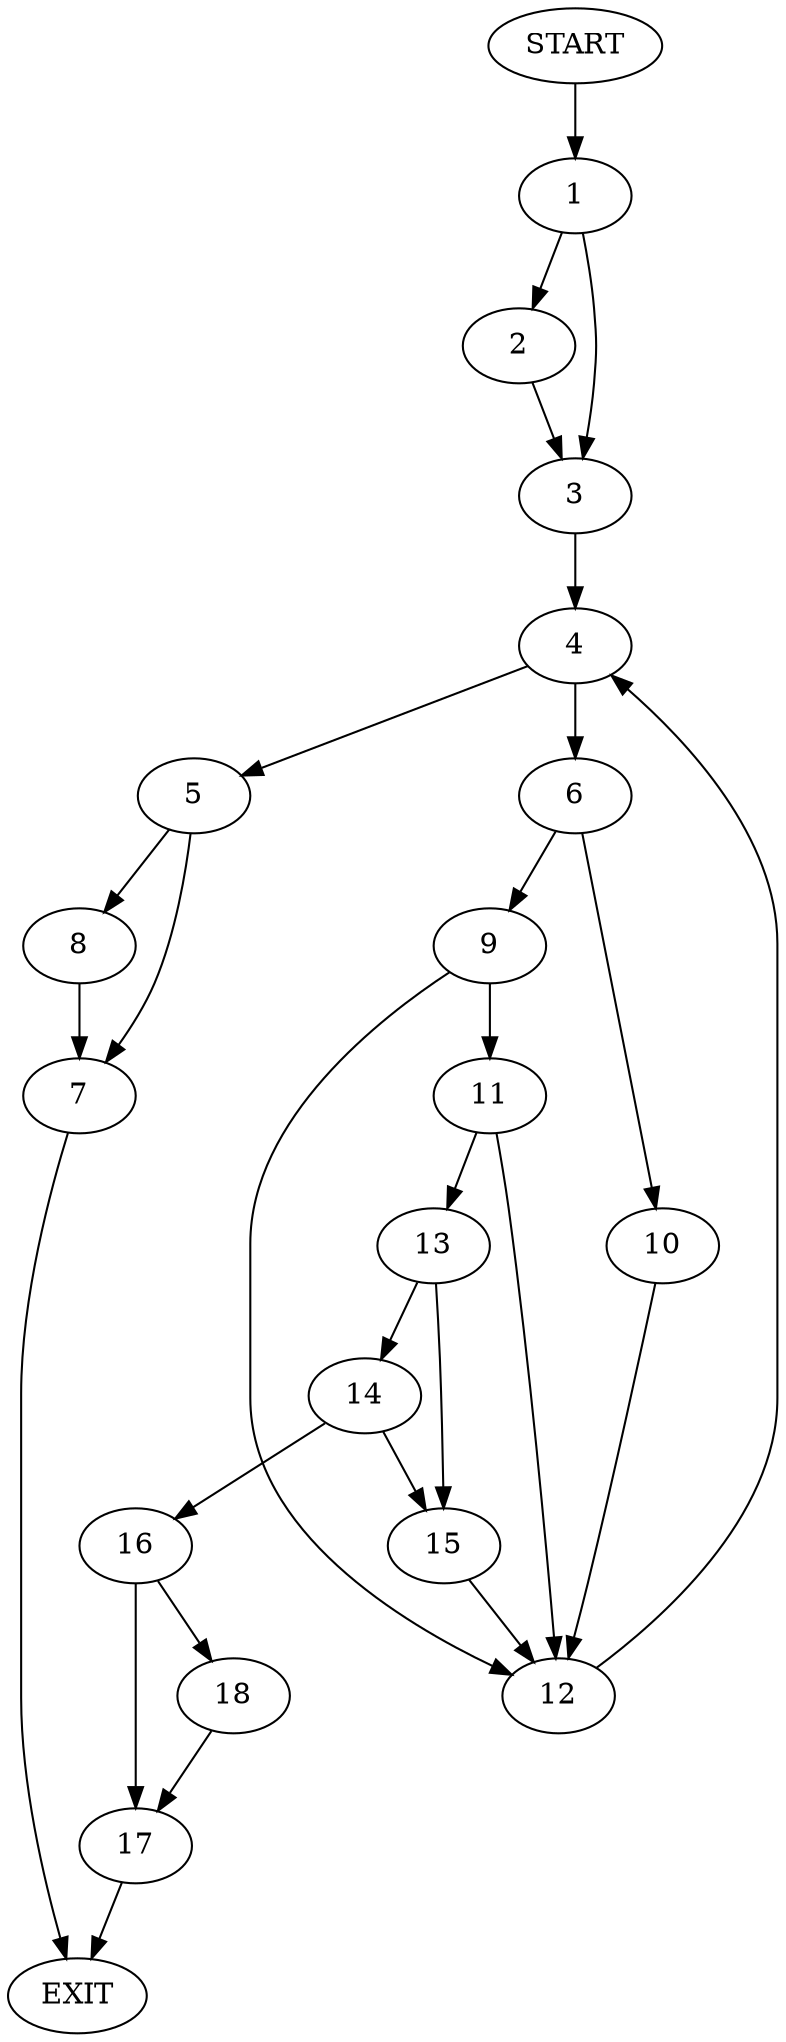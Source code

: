 digraph {
0 [label="START"]
19 [label="EXIT"]
0 -> 1
1 -> 2
1 -> 3
3 -> 4
2 -> 3
4 -> 5
4 -> 6
5 -> 7
5 -> 8
6 -> 9
6 -> 10
9 -> 11
9 -> 12
10 -> 12
12 -> 4
11 -> 12
11 -> 13
13 -> 14
13 -> 15
14 -> 16
14 -> 15
15 -> 12
16 -> 17
16 -> 18
18 -> 17
17 -> 19
7 -> 19
8 -> 7
}

